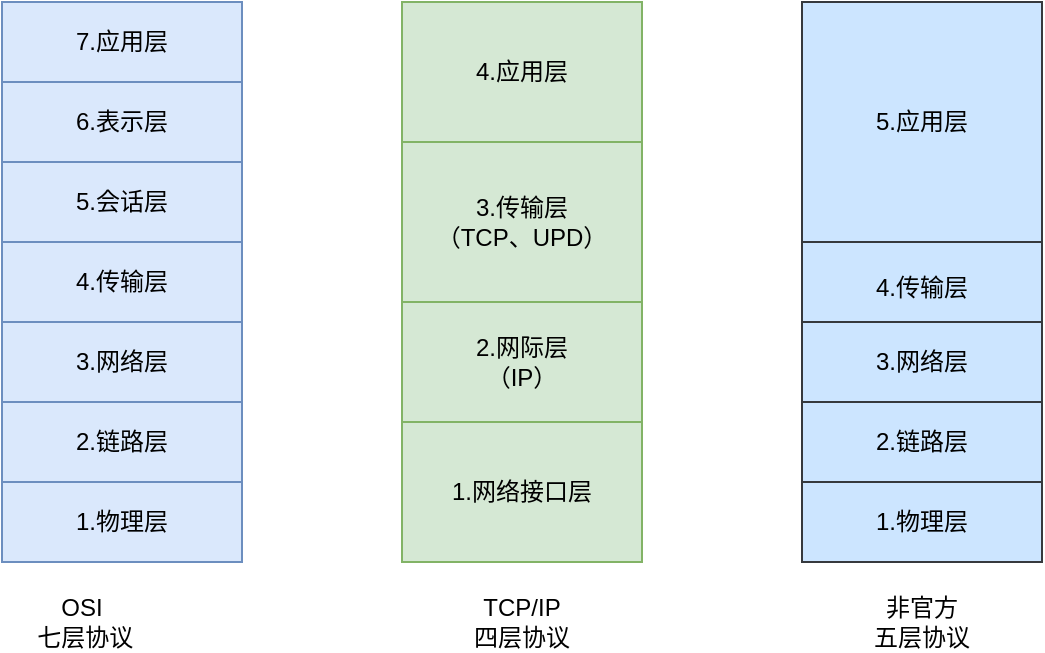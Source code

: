 <mxfile version="12.4.2" type="device" pages="1"><diagram id="K1H7Znl_y_47-yGiWC7r" name="Page-1"><mxGraphModel dx="946" dy="609" grid="1" gridSize="10" guides="1" tooltips="1" connect="1" arrows="1" fold="1" page="1" pageScale="1" pageWidth="827" pageHeight="1169" math="0" shadow="0"><root><mxCell id="0"/><mxCell id="1" parent="0"/><mxCell id="GvSkVZZR4aHiJ8bNVkcZ-1" value="7.应用层" style="rounded=0;whiteSpace=wrap;html=1;fillColor=#dae8fc;strokeColor=#6c8ebf;" vertex="1" parent="1"><mxGeometry x="120" y="120" width="120" height="40" as="geometry"/></mxCell><mxCell id="GvSkVZZR4aHiJ8bNVkcZ-2" value="6.表示层" style="rounded=0;whiteSpace=wrap;html=1;fillColor=#dae8fc;strokeColor=#6c8ebf;" vertex="1" parent="1"><mxGeometry x="120" y="160" width="120" height="40" as="geometry"/></mxCell><mxCell id="GvSkVZZR4aHiJ8bNVkcZ-3" value="5.会话层" style="rounded=0;whiteSpace=wrap;html=1;fillColor=#dae8fc;strokeColor=#6c8ebf;" vertex="1" parent="1"><mxGeometry x="120" y="200" width="120" height="40" as="geometry"/></mxCell><mxCell id="GvSkVZZR4aHiJ8bNVkcZ-4" value="4.传输层" style="rounded=0;whiteSpace=wrap;html=1;fillColor=#dae8fc;strokeColor=#6c8ebf;" vertex="1" parent="1"><mxGeometry x="120" y="240" width="120" height="40" as="geometry"/></mxCell><mxCell id="GvSkVZZR4aHiJ8bNVkcZ-5" value="3.网络层" style="rounded=0;whiteSpace=wrap;html=1;fillColor=#dae8fc;strokeColor=#6c8ebf;" vertex="1" parent="1"><mxGeometry x="120" y="280" width="120" height="40" as="geometry"/></mxCell><mxCell id="GvSkVZZR4aHiJ8bNVkcZ-6" value="2.链路层" style="rounded=0;whiteSpace=wrap;html=1;fillColor=#dae8fc;strokeColor=#6c8ebf;" vertex="1" parent="1"><mxGeometry x="120" y="320" width="120" height="40" as="geometry"/></mxCell><mxCell id="GvSkVZZR4aHiJ8bNVkcZ-7" value="1.物理层" style="rounded=0;whiteSpace=wrap;html=1;fillColor=#dae8fc;strokeColor=#6c8ebf;" vertex="1" parent="1"><mxGeometry x="120" y="360" width="120" height="40" as="geometry"/></mxCell><mxCell id="GvSkVZZR4aHiJ8bNVkcZ-8" value="OSI&lt;br&gt;&amp;nbsp;七层协议" style="text;html=1;strokeColor=none;fillColor=none;align=center;verticalAlign=middle;whiteSpace=wrap;rounded=0;" vertex="1" parent="1"><mxGeometry x="120" y="420" width="80" height="20" as="geometry"/></mxCell><mxCell id="GvSkVZZR4aHiJ8bNVkcZ-16" value="TCP/IP&lt;br&gt;四层协议" style="text;html=1;strokeColor=none;fillColor=none;align=center;verticalAlign=middle;whiteSpace=wrap;rounded=0;" vertex="1" parent="1"><mxGeometry x="340" y="420" width="80" height="20" as="geometry"/></mxCell><mxCell id="GvSkVZZR4aHiJ8bNVkcZ-24" value="非官方&lt;br&gt;五层协议" style="text;html=1;strokeColor=none;fillColor=none;align=center;verticalAlign=middle;whiteSpace=wrap;rounded=0;" vertex="1" parent="1"><mxGeometry x="540" y="420" width="80" height="20" as="geometry"/></mxCell><mxCell id="GvSkVZZR4aHiJ8bNVkcZ-25" value="4.应用层" style="rounded=0;whiteSpace=wrap;html=1;fillColor=#d5e8d4;strokeColor=#82b366;" vertex="1" parent="1"><mxGeometry x="320" y="120" width="120" height="70" as="geometry"/></mxCell><mxCell id="GvSkVZZR4aHiJ8bNVkcZ-28" value="3.传输层&lt;br&gt;（TCP、UPD）" style="rounded=0;whiteSpace=wrap;html=1;fillColor=#d5e8d4;strokeColor=#82b366;" vertex="1" parent="1"><mxGeometry x="320" y="190" width="120" height="80" as="geometry"/></mxCell><mxCell id="GvSkVZZR4aHiJ8bNVkcZ-29" value="2.网际层&lt;br&gt;（IP）" style="rounded=0;whiteSpace=wrap;html=1;fillColor=#d5e8d4;strokeColor=#82b366;" vertex="1" parent="1"><mxGeometry x="320" y="270" width="120" height="60" as="geometry"/></mxCell><mxCell id="GvSkVZZR4aHiJ8bNVkcZ-31" value="1.网络接口层" style="rounded=0;whiteSpace=wrap;html=1;fillColor=#d5e8d4;strokeColor=#82b366;" vertex="1" parent="1"><mxGeometry x="320" y="330" width="120" height="70" as="geometry"/></mxCell><mxCell id="GvSkVZZR4aHiJ8bNVkcZ-34" value="5.应用层" style="rounded=0;whiteSpace=wrap;html=1;fillColor=#cce5ff;strokeColor=#36393d;" vertex="1" parent="1"><mxGeometry x="520" y="120" width="120" height="120" as="geometry"/></mxCell><mxCell id="GvSkVZZR4aHiJ8bNVkcZ-35" value="4.传输层" style="rounded=0;whiteSpace=wrap;html=1;fillColor=#cce5ff;strokeColor=#36393d;" vertex="1" parent="1"><mxGeometry x="520" y="240" width="120" height="45" as="geometry"/></mxCell><mxCell id="GvSkVZZR4aHiJ8bNVkcZ-36" value="3.网络层" style="rounded=0;whiteSpace=wrap;html=1;fillColor=#cce5ff;strokeColor=#36393d;" vertex="1" parent="1"><mxGeometry x="520" y="280" width="120" height="40" as="geometry"/></mxCell><mxCell id="GvSkVZZR4aHiJ8bNVkcZ-37" value="2.链路层" style="rounded=0;whiteSpace=wrap;html=1;fillColor=#cce5ff;strokeColor=#36393d;" vertex="1" parent="1"><mxGeometry x="520" y="320" width="120" height="40" as="geometry"/></mxCell><mxCell id="GvSkVZZR4aHiJ8bNVkcZ-38" value="1.物理层" style="rounded=0;whiteSpace=wrap;html=1;fillColor=#cce5ff;strokeColor=#36393d;" vertex="1" parent="1"><mxGeometry x="520" y="360" width="120" height="40" as="geometry"/></mxCell></root></mxGraphModel></diagram></mxfile>